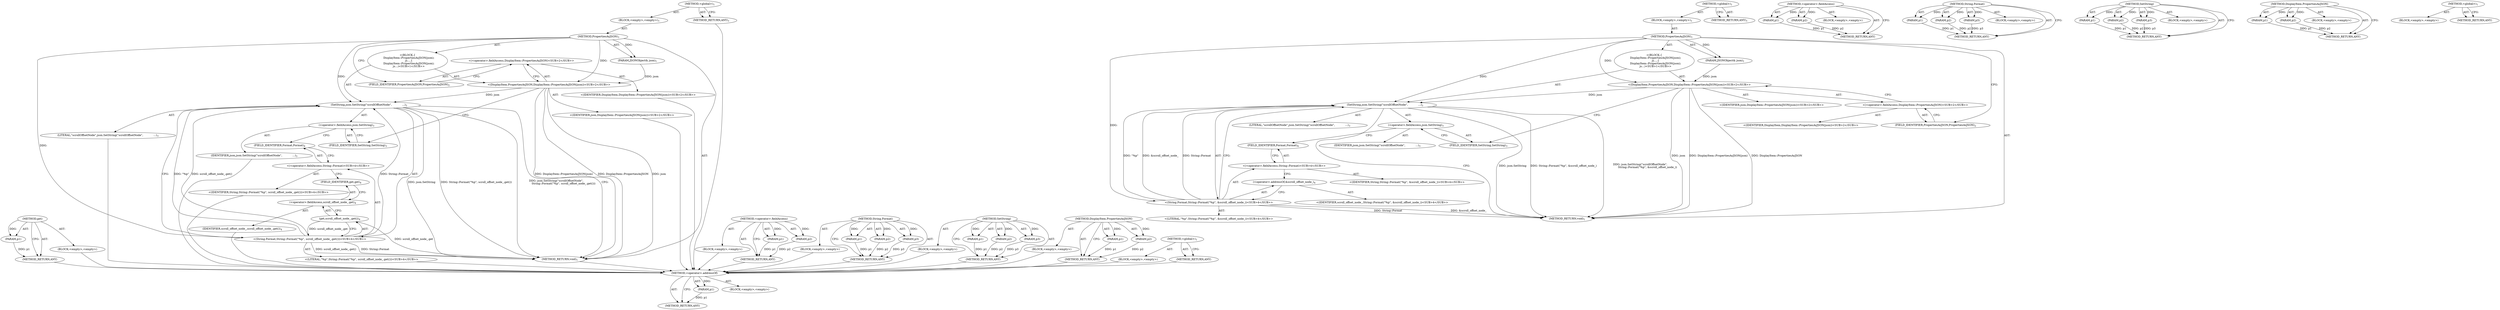 digraph "&lt;global&gt;" {
vulnerable_73 [label=<(METHOD,get)>];
vulnerable_74 [label=<(PARAM,p1)>];
vulnerable_75 [label=<(BLOCK,&lt;empty&gt;,&lt;empty&gt;)>];
vulnerable_76 [label=<(METHOD_RETURN,ANY)>];
vulnerable_6 [label=<(METHOD,&lt;global&gt;)<SUB>1</SUB>>];
vulnerable_7 [label=<(BLOCK,&lt;empty&gt;,&lt;empty&gt;)<SUB>1</SUB>>];
vulnerable_8 [label=<(METHOD,PropertiesAsJSON)<SUB>1</SUB>>];
vulnerable_9 [label=<(PARAM,JSONObject&amp; json)<SUB>1</SUB>>];
vulnerable_10 [label="<(BLOCK,{
   DisplayItem::PropertiesAsJSON(json);
   js...,{
   DisplayItem::PropertiesAsJSON(json);
   js...)<SUB>1</SUB>>"];
vulnerable_11 [label="<(DisplayItem.PropertiesAsJSON,DisplayItem::PropertiesAsJSON(json))<SUB>2</SUB>>"];
vulnerable_12 [label="<(&lt;operator&gt;.fieldAccess,DisplayItem::PropertiesAsJSON)<SUB>2</SUB>>"];
vulnerable_13 [label="<(IDENTIFIER,DisplayItem,DisplayItem::PropertiesAsJSON(json))<SUB>2</SUB>>"];
vulnerable_14 [label=<(FIELD_IDENTIFIER,PropertiesAsJSON,PropertiesAsJSON)<SUB>2</SUB>>];
vulnerable_15 [label="<(IDENTIFIER,json,DisplayItem::PropertiesAsJSON(json))<SUB>2</SUB>>"];
vulnerable_16 [label=<(SetString,json.SetString(&quot;scrollOffsetNode&quot;,
            ...)<SUB>3</SUB>>];
vulnerable_17 [label=<(&lt;operator&gt;.fieldAccess,json.SetString)<SUB>3</SUB>>];
vulnerable_18 [label=<(IDENTIFIER,json,json.SetString(&quot;scrollOffsetNode&quot;,
            ...)<SUB>3</SUB>>];
vulnerable_19 [label=<(FIELD_IDENTIFIER,SetString,SetString)<SUB>3</SUB>>];
vulnerable_20 [label=<(LITERAL,&quot;scrollOffsetNode&quot;,json.SetString(&quot;scrollOffsetNode&quot;,
            ...)<SUB>3</SUB>>];
vulnerable_21 [label="<(String.Format,String::Format(&quot;%p&quot;, scroll_offset_node_.get()))<SUB>4</SUB>>"];
vulnerable_22 [label="<(&lt;operator&gt;.fieldAccess,String::Format)<SUB>4</SUB>>"];
vulnerable_23 [label="<(IDENTIFIER,String,String::Format(&quot;%p&quot;, scroll_offset_node_.get()))<SUB>4</SUB>>"];
vulnerable_24 [label=<(FIELD_IDENTIFIER,Format,Format)<SUB>4</SUB>>];
vulnerable_25 [label="<(LITERAL,&quot;%p&quot;,String::Format(&quot;%p&quot;, scroll_offset_node_.get()))<SUB>4</SUB>>"];
vulnerable_26 [label=<(get,scroll_offset_node_.get())<SUB>4</SUB>>];
vulnerable_27 [label=<(&lt;operator&gt;.fieldAccess,scroll_offset_node_.get)<SUB>4</SUB>>];
vulnerable_28 [label=<(IDENTIFIER,scroll_offset_node_,scroll_offset_node_.get())<SUB>4</SUB>>];
vulnerable_29 [label=<(FIELD_IDENTIFIER,get,get)<SUB>4</SUB>>];
vulnerable_30 [label=<(METHOD_RETURN,void)<SUB>1</SUB>>];
vulnerable_32 [label=<(METHOD_RETURN,ANY)<SUB>1</SUB>>];
vulnerable_56 [label=<(METHOD,&lt;operator&gt;.fieldAccess)>];
vulnerable_57 [label=<(PARAM,p1)>];
vulnerable_58 [label=<(PARAM,p2)>];
vulnerable_59 [label=<(BLOCK,&lt;empty&gt;,&lt;empty&gt;)>];
vulnerable_60 [label=<(METHOD_RETURN,ANY)>];
vulnerable_67 [label=<(METHOD,String.Format)>];
vulnerable_68 [label=<(PARAM,p1)>];
vulnerable_69 [label=<(PARAM,p2)>];
vulnerable_70 [label=<(PARAM,p3)>];
vulnerable_71 [label=<(BLOCK,&lt;empty&gt;,&lt;empty&gt;)>];
vulnerable_72 [label=<(METHOD_RETURN,ANY)>];
vulnerable_61 [label=<(METHOD,SetString)>];
vulnerable_62 [label=<(PARAM,p1)>];
vulnerable_63 [label=<(PARAM,p2)>];
vulnerable_64 [label=<(PARAM,p3)>];
vulnerable_65 [label=<(BLOCK,&lt;empty&gt;,&lt;empty&gt;)>];
vulnerable_66 [label=<(METHOD_RETURN,ANY)>];
vulnerable_51 [label=<(METHOD,DisplayItem.PropertiesAsJSON)>];
vulnerable_52 [label=<(PARAM,p1)>];
vulnerable_53 [label=<(PARAM,p2)>];
vulnerable_54 [label=<(BLOCK,&lt;empty&gt;,&lt;empty&gt;)>];
vulnerable_55 [label=<(METHOD_RETURN,ANY)>];
vulnerable_45 [label=<(METHOD,&lt;global&gt;)<SUB>1</SUB>>];
vulnerable_46 [label=<(BLOCK,&lt;empty&gt;,&lt;empty&gt;)>];
vulnerable_47 [label=<(METHOD_RETURN,ANY)>];
fixed_71 [label=<(METHOD,&lt;operator&gt;.addressOf)>];
fixed_72 [label=<(PARAM,p1)>];
fixed_73 [label=<(BLOCK,&lt;empty&gt;,&lt;empty&gt;)>];
fixed_74 [label=<(METHOD_RETURN,ANY)>];
fixed_6 [label=<(METHOD,&lt;global&gt;)<SUB>1</SUB>>];
fixed_7 [label=<(BLOCK,&lt;empty&gt;,&lt;empty&gt;)<SUB>1</SUB>>];
fixed_8 [label=<(METHOD,PropertiesAsJSON)<SUB>1</SUB>>];
fixed_9 [label=<(PARAM,JSONObject&amp; json)<SUB>1</SUB>>];
fixed_10 [label="<(BLOCK,{
   DisplayItem::PropertiesAsJSON(json);
   js...,{
   DisplayItem::PropertiesAsJSON(json);
   js...)<SUB>1</SUB>>"];
fixed_11 [label="<(DisplayItem.PropertiesAsJSON,DisplayItem::PropertiesAsJSON(json))<SUB>2</SUB>>"];
fixed_12 [label="<(&lt;operator&gt;.fieldAccess,DisplayItem::PropertiesAsJSON)<SUB>2</SUB>>"];
fixed_13 [label="<(IDENTIFIER,DisplayItem,DisplayItem::PropertiesAsJSON(json))<SUB>2</SUB>>"];
fixed_14 [label=<(FIELD_IDENTIFIER,PropertiesAsJSON,PropertiesAsJSON)<SUB>2</SUB>>];
fixed_15 [label="<(IDENTIFIER,json,DisplayItem::PropertiesAsJSON(json))<SUB>2</SUB>>"];
fixed_16 [label=<(SetString,json.SetString(&quot;scrollOffsetNode&quot;,
            ...)<SUB>3</SUB>>];
fixed_17 [label=<(&lt;operator&gt;.fieldAccess,json.SetString)<SUB>3</SUB>>];
fixed_18 [label=<(IDENTIFIER,json,json.SetString(&quot;scrollOffsetNode&quot;,
            ...)<SUB>3</SUB>>];
fixed_19 [label=<(FIELD_IDENTIFIER,SetString,SetString)<SUB>3</SUB>>];
fixed_20 [label=<(LITERAL,&quot;scrollOffsetNode&quot;,json.SetString(&quot;scrollOffsetNode&quot;,
            ...)<SUB>3</SUB>>];
fixed_21 [label="<(String.Format,String::Format(&quot;%p&quot;, &amp;scroll_offset_node_))<SUB>4</SUB>>"];
fixed_22 [label="<(&lt;operator&gt;.fieldAccess,String::Format)<SUB>4</SUB>>"];
fixed_23 [label="<(IDENTIFIER,String,String::Format(&quot;%p&quot;, &amp;scroll_offset_node_))<SUB>4</SUB>>"];
fixed_24 [label=<(FIELD_IDENTIFIER,Format,Format)<SUB>4</SUB>>];
fixed_25 [label="<(LITERAL,&quot;%p&quot;,String::Format(&quot;%p&quot;, &amp;scroll_offset_node_))<SUB>4</SUB>>"];
fixed_26 [label=<(&lt;operator&gt;.addressOf,&amp;scroll_offset_node_)<SUB>4</SUB>>];
fixed_27 [label="<(IDENTIFIER,scroll_offset_node_,String::Format(&quot;%p&quot;, &amp;scroll_offset_node_))<SUB>4</SUB>>"];
fixed_28 [label=<(METHOD_RETURN,void)<SUB>1</SUB>>];
fixed_30 [label=<(METHOD_RETURN,ANY)<SUB>1</SUB>>];
fixed_54 [label=<(METHOD,&lt;operator&gt;.fieldAccess)>];
fixed_55 [label=<(PARAM,p1)>];
fixed_56 [label=<(PARAM,p2)>];
fixed_57 [label=<(BLOCK,&lt;empty&gt;,&lt;empty&gt;)>];
fixed_58 [label=<(METHOD_RETURN,ANY)>];
fixed_65 [label=<(METHOD,String.Format)>];
fixed_66 [label=<(PARAM,p1)>];
fixed_67 [label=<(PARAM,p2)>];
fixed_68 [label=<(PARAM,p3)>];
fixed_69 [label=<(BLOCK,&lt;empty&gt;,&lt;empty&gt;)>];
fixed_70 [label=<(METHOD_RETURN,ANY)>];
fixed_59 [label=<(METHOD,SetString)>];
fixed_60 [label=<(PARAM,p1)>];
fixed_61 [label=<(PARAM,p2)>];
fixed_62 [label=<(PARAM,p3)>];
fixed_63 [label=<(BLOCK,&lt;empty&gt;,&lt;empty&gt;)>];
fixed_64 [label=<(METHOD_RETURN,ANY)>];
fixed_49 [label=<(METHOD,DisplayItem.PropertiesAsJSON)>];
fixed_50 [label=<(PARAM,p1)>];
fixed_51 [label=<(PARAM,p2)>];
fixed_52 [label=<(BLOCK,&lt;empty&gt;,&lt;empty&gt;)>];
fixed_53 [label=<(METHOD_RETURN,ANY)>];
fixed_43 [label=<(METHOD,&lt;global&gt;)<SUB>1</SUB>>];
fixed_44 [label=<(BLOCK,&lt;empty&gt;,&lt;empty&gt;)>];
fixed_45 [label=<(METHOD_RETURN,ANY)>];
vulnerable_73 -> vulnerable_74  [key=0, label="AST: "];
vulnerable_73 -> vulnerable_74  [key=1, label="DDG: "];
vulnerable_73 -> vulnerable_75  [key=0, label="AST: "];
vulnerable_73 -> vulnerable_76  [key=0, label="AST: "];
vulnerable_73 -> vulnerable_76  [key=1, label="CFG: "];
vulnerable_74 -> vulnerable_76  [key=0, label="DDG: p1"];
vulnerable_75 -> fixed_71  [key=0];
vulnerable_76 -> fixed_71  [key=0];
vulnerable_6 -> vulnerable_7  [key=0, label="AST: "];
vulnerable_6 -> vulnerable_32  [key=0, label="AST: "];
vulnerable_6 -> vulnerable_32  [key=1, label="CFG: "];
vulnerable_7 -> vulnerable_8  [key=0, label="AST: "];
vulnerable_8 -> vulnerable_9  [key=0, label="AST: "];
vulnerable_8 -> vulnerable_9  [key=1, label="DDG: "];
vulnerable_8 -> vulnerable_10  [key=0, label="AST: "];
vulnerable_8 -> vulnerable_30  [key=0, label="AST: "];
vulnerable_8 -> vulnerable_14  [key=0, label="CFG: "];
vulnerable_8 -> vulnerable_11  [key=0, label="DDG: "];
vulnerable_8 -> vulnerable_16  [key=0, label="DDG: "];
vulnerable_8 -> vulnerable_21  [key=0, label="DDG: "];
vulnerable_9 -> vulnerable_11  [key=0, label="DDG: json"];
vulnerable_10 -> vulnerable_11  [key=0, label="AST: "];
vulnerable_10 -> vulnerable_16  [key=0, label="AST: "];
vulnerable_11 -> vulnerable_12  [key=0, label="AST: "];
vulnerable_11 -> vulnerable_15  [key=0, label="AST: "];
vulnerable_11 -> vulnerable_19  [key=0, label="CFG: "];
vulnerable_11 -> vulnerable_30  [key=0, label="DDG: DisplayItem::PropertiesAsJSON"];
vulnerable_11 -> vulnerable_30  [key=1, label="DDG: json"];
vulnerable_11 -> vulnerable_30  [key=2, label="DDG: DisplayItem::PropertiesAsJSON(json)"];
vulnerable_11 -> vulnerable_16  [key=0, label="DDG: json"];
vulnerable_12 -> vulnerable_13  [key=0, label="AST: "];
vulnerable_12 -> vulnerable_14  [key=0, label="AST: "];
vulnerable_12 -> vulnerable_11  [key=0, label="CFG: "];
vulnerable_13 -> fixed_71  [key=0];
vulnerable_14 -> vulnerable_12  [key=0, label="CFG: "];
vulnerable_15 -> fixed_71  [key=0];
vulnerable_16 -> vulnerable_17  [key=0, label="AST: "];
vulnerable_16 -> vulnerable_20  [key=0, label="AST: "];
vulnerable_16 -> vulnerable_21  [key=0, label="AST: "];
vulnerable_16 -> vulnerable_30  [key=0, label="CFG: "];
vulnerable_16 -> vulnerable_30  [key=1, label="DDG: json.SetString"];
vulnerable_16 -> vulnerable_30  [key=2, label="DDG: String::Format(&quot;%p&quot;, scroll_offset_node_.get())"];
vulnerable_16 -> vulnerable_30  [key=3, label="DDG: json.SetString(&quot;scrollOffsetNode&quot;,
                 String::Format(&quot;%p&quot;, scroll_offset_node_.get()))"];
vulnerable_17 -> vulnerable_18  [key=0, label="AST: "];
vulnerable_17 -> vulnerable_19  [key=0, label="AST: "];
vulnerable_17 -> vulnerable_24  [key=0, label="CFG: "];
vulnerable_18 -> fixed_71  [key=0];
vulnerable_19 -> vulnerable_17  [key=0, label="CFG: "];
vulnerable_20 -> fixed_71  [key=0];
vulnerable_21 -> vulnerable_22  [key=0, label="AST: "];
vulnerable_21 -> vulnerable_25  [key=0, label="AST: "];
vulnerable_21 -> vulnerable_26  [key=0, label="AST: "];
vulnerable_21 -> vulnerable_16  [key=0, label="CFG: "];
vulnerable_21 -> vulnerable_16  [key=1, label="DDG: String::Format"];
vulnerable_21 -> vulnerable_16  [key=2, label="DDG: &quot;%p&quot;"];
vulnerable_21 -> vulnerable_16  [key=3, label="DDG: scroll_offset_node_.get()"];
vulnerable_21 -> vulnerable_30  [key=0, label="DDG: String::Format"];
vulnerable_21 -> vulnerable_30  [key=1, label="DDG: scroll_offset_node_.get()"];
vulnerable_22 -> vulnerable_23  [key=0, label="AST: "];
vulnerable_22 -> vulnerable_24  [key=0, label="AST: "];
vulnerable_22 -> vulnerable_29  [key=0, label="CFG: "];
vulnerable_23 -> fixed_71  [key=0];
vulnerable_24 -> vulnerable_22  [key=0, label="CFG: "];
vulnerable_25 -> fixed_71  [key=0];
vulnerable_26 -> vulnerable_27  [key=0, label="AST: "];
vulnerable_26 -> vulnerable_21  [key=0, label="CFG: "];
vulnerable_26 -> vulnerable_21  [key=1, label="DDG: scroll_offset_node_.get"];
vulnerable_26 -> vulnerable_30  [key=0, label="DDG: scroll_offset_node_.get"];
vulnerable_27 -> vulnerable_28  [key=0, label="AST: "];
vulnerable_27 -> vulnerable_29  [key=0, label="AST: "];
vulnerable_27 -> vulnerable_26  [key=0, label="CFG: "];
vulnerable_28 -> fixed_71  [key=0];
vulnerable_29 -> vulnerable_27  [key=0, label="CFG: "];
vulnerable_30 -> fixed_71  [key=0];
vulnerable_32 -> fixed_71  [key=0];
vulnerable_56 -> vulnerable_57  [key=0, label="AST: "];
vulnerable_56 -> vulnerable_57  [key=1, label="DDG: "];
vulnerable_56 -> vulnerable_59  [key=0, label="AST: "];
vulnerable_56 -> vulnerable_58  [key=0, label="AST: "];
vulnerable_56 -> vulnerable_58  [key=1, label="DDG: "];
vulnerable_56 -> vulnerable_60  [key=0, label="AST: "];
vulnerable_56 -> vulnerable_60  [key=1, label="CFG: "];
vulnerable_57 -> vulnerable_60  [key=0, label="DDG: p1"];
vulnerable_58 -> vulnerable_60  [key=0, label="DDG: p2"];
vulnerable_59 -> fixed_71  [key=0];
vulnerable_60 -> fixed_71  [key=0];
vulnerable_67 -> vulnerable_68  [key=0, label="AST: "];
vulnerable_67 -> vulnerable_68  [key=1, label="DDG: "];
vulnerable_67 -> vulnerable_71  [key=0, label="AST: "];
vulnerable_67 -> vulnerable_69  [key=0, label="AST: "];
vulnerable_67 -> vulnerable_69  [key=1, label="DDG: "];
vulnerable_67 -> vulnerable_72  [key=0, label="AST: "];
vulnerable_67 -> vulnerable_72  [key=1, label="CFG: "];
vulnerable_67 -> vulnerable_70  [key=0, label="AST: "];
vulnerable_67 -> vulnerable_70  [key=1, label="DDG: "];
vulnerable_68 -> vulnerable_72  [key=0, label="DDG: p1"];
vulnerable_69 -> vulnerable_72  [key=0, label="DDG: p2"];
vulnerable_70 -> vulnerable_72  [key=0, label="DDG: p3"];
vulnerable_71 -> fixed_71  [key=0];
vulnerable_72 -> fixed_71  [key=0];
vulnerable_61 -> vulnerable_62  [key=0, label="AST: "];
vulnerable_61 -> vulnerable_62  [key=1, label="DDG: "];
vulnerable_61 -> vulnerable_65  [key=0, label="AST: "];
vulnerable_61 -> vulnerable_63  [key=0, label="AST: "];
vulnerable_61 -> vulnerable_63  [key=1, label="DDG: "];
vulnerable_61 -> vulnerable_66  [key=0, label="AST: "];
vulnerable_61 -> vulnerable_66  [key=1, label="CFG: "];
vulnerable_61 -> vulnerable_64  [key=0, label="AST: "];
vulnerable_61 -> vulnerable_64  [key=1, label="DDG: "];
vulnerable_62 -> vulnerable_66  [key=0, label="DDG: p1"];
vulnerable_63 -> vulnerable_66  [key=0, label="DDG: p2"];
vulnerable_64 -> vulnerable_66  [key=0, label="DDG: p3"];
vulnerable_65 -> fixed_71  [key=0];
vulnerable_66 -> fixed_71  [key=0];
vulnerable_51 -> vulnerable_52  [key=0, label="AST: "];
vulnerable_51 -> vulnerable_52  [key=1, label="DDG: "];
vulnerable_51 -> vulnerable_54  [key=0, label="AST: "];
vulnerable_51 -> vulnerable_53  [key=0, label="AST: "];
vulnerable_51 -> vulnerable_53  [key=1, label="DDG: "];
vulnerable_51 -> vulnerable_55  [key=0, label="AST: "];
vulnerable_51 -> vulnerable_55  [key=1, label="CFG: "];
vulnerable_52 -> vulnerable_55  [key=0, label="DDG: p1"];
vulnerable_53 -> vulnerable_55  [key=0, label="DDG: p2"];
vulnerable_54 -> fixed_71  [key=0];
vulnerable_55 -> fixed_71  [key=0];
vulnerable_45 -> vulnerable_46  [key=0, label="AST: "];
vulnerable_45 -> vulnerable_47  [key=0, label="AST: "];
vulnerable_45 -> vulnerable_47  [key=1, label="CFG: "];
vulnerable_46 -> fixed_71  [key=0];
vulnerable_47 -> fixed_71  [key=0];
fixed_71 -> fixed_72  [key=0, label="AST: "];
fixed_71 -> fixed_72  [key=1, label="DDG: "];
fixed_71 -> fixed_73  [key=0, label="AST: "];
fixed_71 -> fixed_74  [key=0, label="AST: "];
fixed_71 -> fixed_74  [key=1, label="CFG: "];
fixed_72 -> fixed_74  [key=0, label="DDG: p1"];
fixed_6 -> fixed_7  [key=0, label="AST: "];
fixed_6 -> fixed_30  [key=0, label="AST: "];
fixed_6 -> fixed_30  [key=1, label="CFG: "];
fixed_7 -> fixed_8  [key=0, label="AST: "];
fixed_8 -> fixed_9  [key=0, label="AST: "];
fixed_8 -> fixed_9  [key=1, label="DDG: "];
fixed_8 -> fixed_10  [key=0, label="AST: "];
fixed_8 -> fixed_28  [key=0, label="AST: "];
fixed_8 -> fixed_14  [key=0, label="CFG: "];
fixed_8 -> fixed_11  [key=0, label="DDG: "];
fixed_8 -> fixed_16  [key=0, label="DDG: "];
fixed_8 -> fixed_21  [key=0, label="DDG: "];
fixed_9 -> fixed_11  [key=0, label="DDG: json"];
fixed_10 -> fixed_11  [key=0, label="AST: "];
fixed_10 -> fixed_16  [key=0, label="AST: "];
fixed_11 -> fixed_12  [key=0, label="AST: "];
fixed_11 -> fixed_15  [key=0, label="AST: "];
fixed_11 -> fixed_19  [key=0, label="CFG: "];
fixed_11 -> fixed_28  [key=0, label="DDG: DisplayItem::PropertiesAsJSON"];
fixed_11 -> fixed_28  [key=1, label="DDG: json"];
fixed_11 -> fixed_28  [key=2, label="DDG: DisplayItem::PropertiesAsJSON(json)"];
fixed_11 -> fixed_16  [key=0, label="DDG: json"];
fixed_12 -> fixed_13  [key=0, label="AST: "];
fixed_12 -> fixed_14  [key=0, label="AST: "];
fixed_12 -> fixed_11  [key=0, label="CFG: "];
fixed_14 -> fixed_12  [key=0, label="CFG: "];
fixed_16 -> fixed_17  [key=0, label="AST: "];
fixed_16 -> fixed_20  [key=0, label="AST: "];
fixed_16 -> fixed_21  [key=0, label="AST: "];
fixed_16 -> fixed_28  [key=0, label="CFG: "];
fixed_16 -> fixed_28  [key=1, label="DDG: json.SetString"];
fixed_16 -> fixed_28  [key=2, label="DDG: String::Format(&quot;%p&quot;, &amp;scroll_offset_node_)"];
fixed_16 -> fixed_28  [key=3, label="DDG: json.SetString(&quot;scrollOffsetNode&quot;,
                 String::Format(&quot;%p&quot;, &amp;scroll_offset_node_))"];
fixed_17 -> fixed_18  [key=0, label="AST: "];
fixed_17 -> fixed_19  [key=0, label="AST: "];
fixed_17 -> fixed_24  [key=0, label="CFG: "];
fixed_19 -> fixed_17  [key=0, label="CFG: "];
fixed_21 -> fixed_22  [key=0, label="AST: "];
fixed_21 -> fixed_25  [key=0, label="AST: "];
fixed_21 -> fixed_26  [key=0, label="AST: "];
fixed_21 -> fixed_16  [key=0, label="CFG: "];
fixed_21 -> fixed_16  [key=1, label="DDG: String::Format"];
fixed_21 -> fixed_16  [key=2, label="DDG: &quot;%p&quot;"];
fixed_21 -> fixed_16  [key=3, label="DDG: &amp;scroll_offset_node_"];
fixed_21 -> fixed_28  [key=0, label="DDG: String::Format"];
fixed_21 -> fixed_28  [key=1, label="DDG: &amp;scroll_offset_node_"];
fixed_22 -> fixed_23  [key=0, label="AST: "];
fixed_22 -> fixed_24  [key=0, label="AST: "];
fixed_22 -> fixed_26  [key=0, label="CFG: "];
fixed_24 -> fixed_22  [key=0, label="CFG: "];
fixed_26 -> fixed_27  [key=0, label="AST: "];
fixed_26 -> fixed_21  [key=0, label="CFG: "];
fixed_54 -> fixed_55  [key=0, label="AST: "];
fixed_54 -> fixed_55  [key=1, label="DDG: "];
fixed_54 -> fixed_57  [key=0, label="AST: "];
fixed_54 -> fixed_56  [key=0, label="AST: "];
fixed_54 -> fixed_56  [key=1, label="DDG: "];
fixed_54 -> fixed_58  [key=0, label="AST: "];
fixed_54 -> fixed_58  [key=1, label="CFG: "];
fixed_55 -> fixed_58  [key=0, label="DDG: p1"];
fixed_56 -> fixed_58  [key=0, label="DDG: p2"];
fixed_65 -> fixed_66  [key=0, label="AST: "];
fixed_65 -> fixed_66  [key=1, label="DDG: "];
fixed_65 -> fixed_69  [key=0, label="AST: "];
fixed_65 -> fixed_67  [key=0, label="AST: "];
fixed_65 -> fixed_67  [key=1, label="DDG: "];
fixed_65 -> fixed_70  [key=0, label="AST: "];
fixed_65 -> fixed_70  [key=1, label="CFG: "];
fixed_65 -> fixed_68  [key=0, label="AST: "];
fixed_65 -> fixed_68  [key=1, label="DDG: "];
fixed_66 -> fixed_70  [key=0, label="DDG: p1"];
fixed_67 -> fixed_70  [key=0, label="DDG: p2"];
fixed_68 -> fixed_70  [key=0, label="DDG: p3"];
fixed_59 -> fixed_60  [key=0, label="AST: "];
fixed_59 -> fixed_60  [key=1, label="DDG: "];
fixed_59 -> fixed_63  [key=0, label="AST: "];
fixed_59 -> fixed_61  [key=0, label="AST: "];
fixed_59 -> fixed_61  [key=1, label="DDG: "];
fixed_59 -> fixed_64  [key=0, label="AST: "];
fixed_59 -> fixed_64  [key=1, label="CFG: "];
fixed_59 -> fixed_62  [key=0, label="AST: "];
fixed_59 -> fixed_62  [key=1, label="DDG: "];
fixed_60 -> fixed_64  [key=0, label="DDG: p1"];
fixed_61 -> fixed_64  [key=0, label="DDG: p2"];
fixed_62 -> fixed_64  [key=0, label="DDG: p3"];
fixed_49 -> fixed_50  [key=0, label="AST: "];
fixed_49 -> fixed_50  [key=1, label="DDG: "];
fixed_49 -> fixed_52  [key=0, label="AST: "];
fixed_49 -> fixed_51  [key=0, label="AST: "];
fixed_49 -> fixed_51  [key=1, label="DDG: "];
fixed_49 -> fixed_53  [key=0, label="AST: "];
fixed_49 -> fixed_53  [key=1, label="CFG: "];
fixed_50 -> fixed_53  [key=0, label="DDG: p1"];
fixed_51 -> fixed_53  [key=0, label="DDG: p2"];
fixed_43 -> fixed_44  [key=0, label="AST: "];
fixed_43 -> fixed_45  [key=0, label="AST: "];
fixed_43 -> fixed_45  [key=1, label="CFG: "];
}
